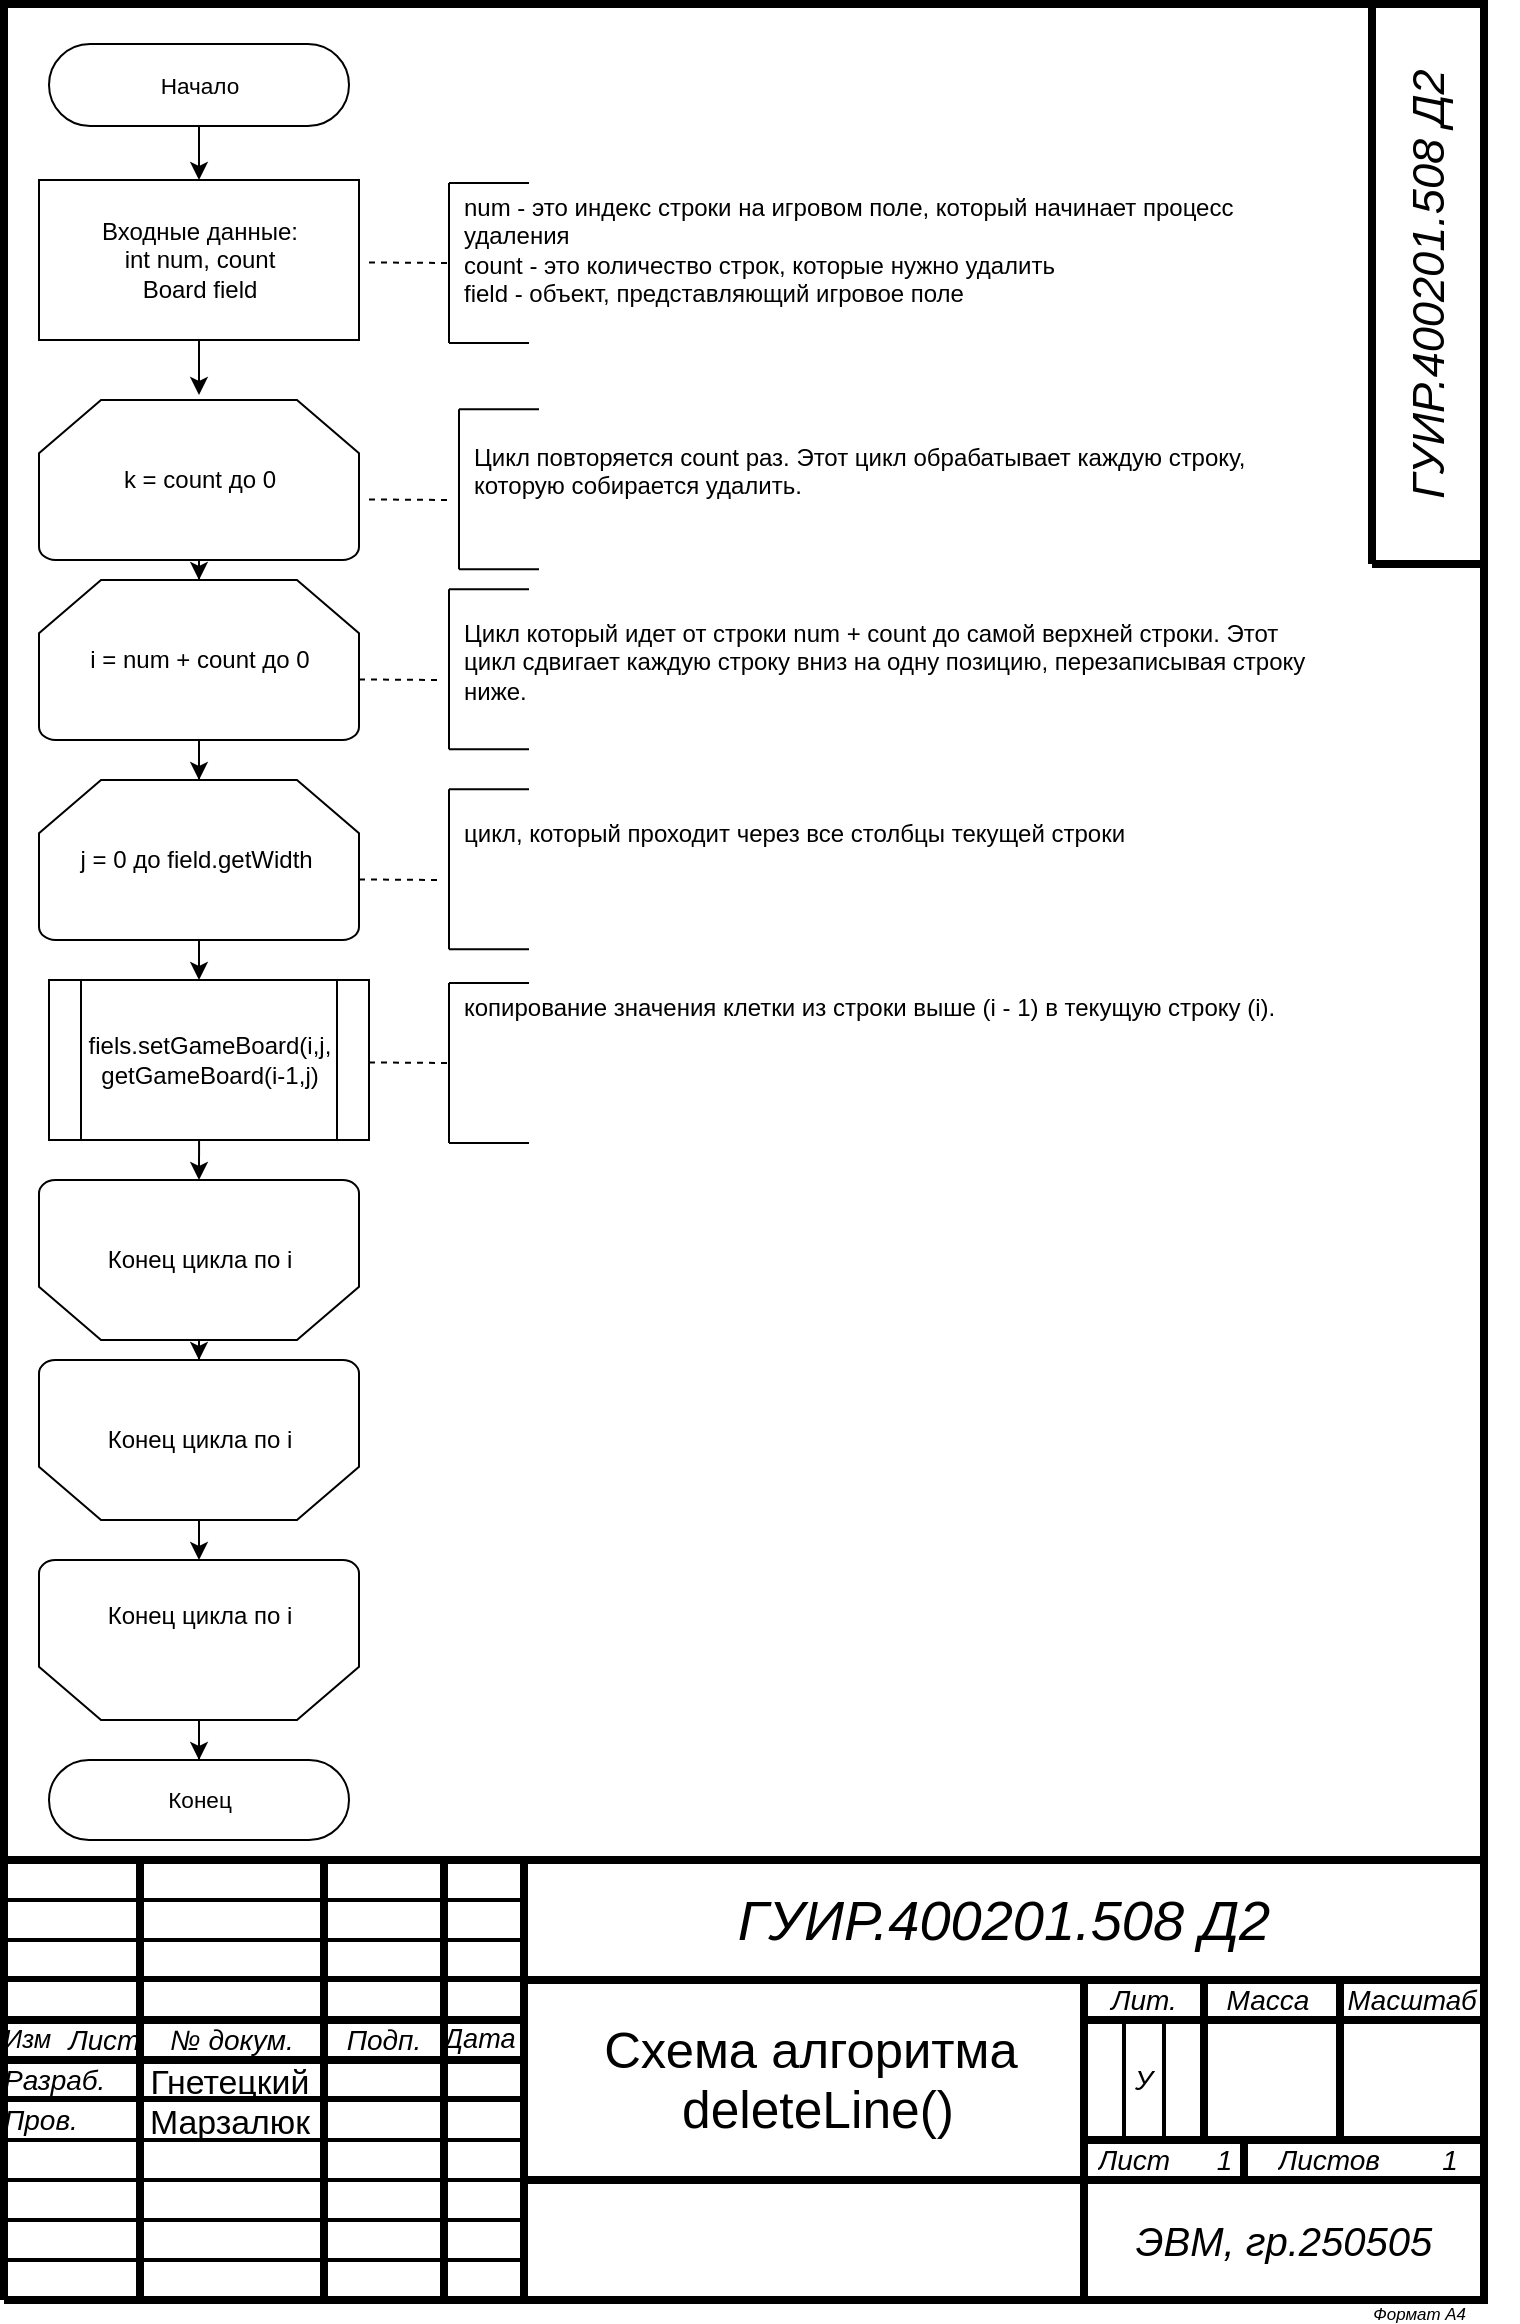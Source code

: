 <mxfile version="21.3.7" type="device">
  <diagram name="Страница-1" id="Page-1">
    <mxGraphModel dx="737" dy="674" grid="1" gridSize="10" guides="1" tooltips="1" connect="1" arrows="1" fold="1" page="1" pageScale="1" pageWidth="827" pageHeight="1169" math="0" shadow="0">
      <root>
        <mxCell id="0" />
        <mxCell id="1" parent="0" />
        <UserObject label="&lt;div style=&quot;font-size: 1px&quot;&gt;&lt;/div&gt;" tags="Блок-схема" id="2">
          <mxCell style="verticalAlign=middle;align=center;overflow=width;vsdxID=2;fillColor=none;gradientColor=none;shape=stencil(nZBLDoAgDERP0z3SIyjew0SURgSD+Lu9kMZoXLhwN9O+tukAlrNpJg1SzDH4QW/URgNYgZTkjA4UkwJUgGXng+6DX1zLfmoymdXo17xh5zmRJ6Q42BWCfc2oJfdAr+Yv+AP9Cb7OJ3H/2JG1HNGz/84klThPVCc=);strokeColor=#000000;strokeWidth=4;spacingTop=-1;spacingBottom=-1;spacingLeft=-1;spacingRight=-1;points=[[1,0.5,0],[0.5,0.5,0],[0.5,0,0]];labelBackgroundColor=none;rounded=0;html=1;whiteSpace=wrap;fontFamily=Helvetica;" parent="1" vertex="1">
            <mxGeometry x="63" y="10" width="740" height="1148" as="geometry" />
          </mxCell>
        </UserObject>
        <UserObject label="&lt;div style=&quot;font-size: 1px&quot;&gt;&lt;/div&gt;" tags="Блок-схема" id="3">
          <mxCell style="verticalAlign=middle;align=center;overflow=width;vsdxID=8;fillColor=none;gradientColor=none;shape=stencil(nZBLDoAgDERP0z3SIyjew0SURgSD+Lu9kMZoXLhwN9O+tukAlrNpJg1SzDH4QW/URgNYgZTkjA4UkwJUgGXng+6DX1zLfmoymdXo17xh5zmRJ6Q42BWCfc2oJfdAr+Yv+AP9Cb7OJ3H/2JG1HNGz/84klThPVCc=);strokeColor=#000000;strokeWidth=4;spacingTop=-1;spacingBottom=-1;spacingLeft=-1;spacingRight=-1;points=[[1,0.5,0],[0.5,0.5,0],[0.5,0,0]];labelBackgroundColor=none;rounded=0;html=1;whiteSpace=wrap;fontFamily=Helvetica;" parent="1" vertex="1">
            <mxGeometry x="63" y="938" width="740" height="220" as="geometry" />
          </mxCell>
        </UserObject>
        <UserObject label="&lt;div style=&quot;font-size: 1px&quot;&gt;&lt;/div&gt;" tags="Блок-схема" id="4">
          <mxCell style="verticalAlign=middle;align=center;overflow=width;vsdxID=10;fillColor=none;gradientColor=none;shape=stencil(nZBLDoAgDERP0z3SIyjew0SURgSD+Lu9kMZoXLhwN9O+tukAlrNpJg1SzDH4QW/URgNYgZTkjA4UkwJUgGXng+6DX1zLfmoymdXo17xh5zmRJ6Q42BWCfc2oJfdAr+Yv+AP9Cb7OJ3H/2JG1HNGz/84klThPVCc=);strokeColor=#000000;strokeWidth=4;spacingTop=-1;spacingBottom=-1;spacingLeft=-1;spacingRight=-1;points=[[1,0.5,0],[0.5,0.5,0],[0.5,0,0]];labelBackgroundColor=none;rounded=0;html=1;whiteSpace=wrap;fontFamily=Helvetica;" parent="1" vertex="1">
            <mxGeometry x="63" y="938" width="68" height="220" as="geometry" />
          </mxCell>
        </UserObject>
        <UserObject label="&lt;div style=&quot;font-size: 1px&quot;&gt;&lt;/div&gt;" tags="Блок-схема" id="5">
          <mxCell style="verticalAlign=middle;align=center;overflow=width;vsdxID=14;fillColor=none;gradientColor=none;shape=stencil(nZBLDoAgDERP0z3SIyjew0SURgSD+Lu9kMZoXLhwN9O+tukAlrNpJg1SzDH4QW/URgNYgZTkjA4UkwJUgGXng+6DX1zLfmoymdXo17xh5zmRJ6Q42BWCfc2oJfdAr+Yv+AP9Cb7OJ3H/2JG1HNGz/84klThPVCc=);strokeColor=#000000;strokeWidth=4;spacingTop=-1;spacingBottom=-1;spacingLeft=-1;spacingRight=-1;points=[[1,0.5,0],[0.5,0.5,0],[0.5,0,0]];labelBackgroundColor=none;rounded=0;html=1;whiteSpace=wrap;fontFamily=Helvetica;" parent="1" vertex="1">
            <mxGeometry x="131" y="938" width="92" height="220" as="geometry" />
          </mxCell>
        </UserObject>
        <UserObject label="&lt;div style=&quot;font-size: 1px&quot;&gt;&lt;/div&gt;" tags="Блок-схема" id="6">
          <mxCell style="verticalAlign=middle;align=center;overflow=width;vsdxID=15;fillColor=none;gradientColor=none;shape=stencil(nZBLDoAgDERP0z3SIyjew0SURgSD+Lu9kMZoXLhwN9O+tukAlrNpJg1SzDH4QW/URgNYgZTkjA4UkwJUgGXng+6DX1zLfmoymdXo17xh5zmRJ6Q42BWCfc2oJfdAr+Yv+AP9Cb7OJ3H/2JG1HNGz/84klThPVCc=);strokeColor=#000000;strokeWidth=4;spacingTop=-1;spacingBottom=-1;spacingLeft=-1;spacingRight=-1;points=[[1,0.5,0],[0.5,0.5,0],[0.5,0,0]];labelBackgroundColor=none;rounded=0;html=1;whiteSpace=wrap;fontFamily=Helvetica;" parent="1" vertex="1">
            <mxGeometry x="223" y="938" width="60" height="220" as="geometry" />
          </mxCell>
        </UserObject>
        <UserObject label="&lt;div style=&quot;font-size: 1px&quot;&gt;&lt;/div&gt;" tags="Блок-схема" id="7">
          <mxCell style="verticalAlign=middle;align=center;overflow=width;vsdxID=16;fillColor=none;gradientColor=none;shape=stencil(nZBLDoAgDERP0z3SIyjew0SURgSD+Lu9kMZoXLhwN9O+tukAlrNpJg1SzDH4QW/URgNYgZTkjA4UkwJUgGXng+6DX1zLfmoymdXo17xh5zmRJ6Q42BWCfc2oJfdAr+Yv+AP9Cb7OJ3H/2JG1HNGz/84klThPVCc=);strokeColor=#000000;strokeWidth=4;spacingTop=-1;spacingBottom=-1;spacingLeft=-1;spacingRight=-1;points=[[1,0.5,0],[0.5,0.5,0],[0.5,0,0]];labelBackgroundColor=none;rounded=0;html=1;whiteSpace=wrap;fontFamily=Helvetica;" parent="1" vertex="1">
            <mxGeometry x="283" y="938" width="40" height="220" as="geometry" />
          </mxCell>
        </UserObject>
        <UserObject label="&lt;div style=&quot;font-size: 1px&quot;&gt;&lt;/div&gt;" tags="Блок-схема" id="8">
          <mxCell style="verticalAlign=middle;align=center;overflow=width;vsdxID=19;fillColor=none;gradientColor=none;shape=stencil(nZBLDoAgDERP0z3SIyjew0SURgSD+Lu9kMZoXLhwN9O+tukAlrNpJg1SzDH4QW/URgNYgZTkjA4UkwJUgGXng+6DX1zLfmoymdXo17xh5zmRJ6Q42BWCfc2oJfdAr+Yv+AP9Cb7OJ3H/2JG1HNGz/84klThPVCc=);strokeColor=#000000;strokeWidth=4;spacingTop=-1;spacingBottom=-1;spacingLeft=-1;spacingRight=-1;points=[[1,0.5,0],[0.5,0.5,0],[0.5,0,0]];labelBackgroundColor=none;rounded=0;html=1;whiteSpace=wrap;fontFamily=Helvetica;" parent="1" vertex="1">
            <mxGeometry x="323" y="938" width="480" height="60" as="geometry" />
          </mxCell>
        </UserObject>
        <UserObject label="&lt;div style=&quot;font-size: 1px&quot;&gt;&lt;/div&gt;" tags="Блок-схема" id="9">
          <mxCell style="verticalAlign=middle;align=center;overflow=width;vsdxID=20;fillColor=none;gradientColor=none;shape=stencil(nZBLDoAgDERP0z3SIyjew0SURgSD+Lu9kMZoXLhwN9O+tukAlrNpJg1SzDH4QW/URgNYgZTkjA4UkwJUgGXng+6DX1zLfmoymdXo17xh5zmRJ6Q42BWCfc2oJfdAr+Yv+AP9Cb7OJ3H/2JG1HNGz/84klThPVCc=);strokeColor=#000000;strokeWidth=4;spacingTop=-1;spacingBottom=-1;spacingLeft=-1;spacingRight=-1;points=[[1,0.5,0],[0.5,0.5,0],[0.5,0,0]];labelBackgroundColor=none;rounded=0;html=1;whiteSpace=wrap;fontFamily=Helvetica;" parent="1" vertex="1">
            <mxGeometry x="323" y="998" width="280" height="100" as="geometry" />
          </mxCell>
        </UserObject>
        <UserObject label="&lt;div style=&quot;font-size: 1px&quot;&gt;&lt;/div&gt;" tags="Блок-схема" id="10">
          <mxCell style="verticalAlign=middle;align=center;overflow=width;vsdxID=21;fillColor=none;gradientColor=none;shape=stencil(nZBLDoAgDERP0z3SIyjew0SURgSD+Lu9kMZoXLhwN9O+tukAlrNpJg1SzDH4QW/URgNYgZTkjA4UkwJUgGXng+6DX1zLfmoymdXo17xh5zmRJ6Q42BWCfc2oJfdAr+Yv+AP9Cb7OJ3H/2JG1HNGz/84klThPVCc=);strokeColor=#000000;strokeWidth=4;spacingTop=-1;spacingBottom=-1;spacingLeft=-1;spacingRight=-1;points=[[1,0.5,0],[0.5,0.5,0],[0.5,0,0]];labelBackgroundColor=none;rounded=0;html=1;whiteSpace=wrap;fontFamily=Helvetica;" parent="1" vertex="1">
            <mxGeometry x="323" y="1098" width="280" height="60" as="geometry" />
          </mxCell>
        </UserObject>
        <UserObject label="&lt;div style=&quot;font-size: 1px&quot;&gt;&lt;/div&gt;" tags="Блок-схема" id="11">
          <mxCell style="verticalAlign=middle;align=center;overflow=width;vsdxID=22;fillColor=none;gradientColor=none;shape=stencil(nZBLDoAgDERP0z3SIyjew0SURgSD+Lu9kMZoXLhwN9O+tukAlrNpJg1SzDH4QW/URgNYgZTkjA4UkwJUgGXng+6DX1zLfmoymdXo17xh5zmRJ6Q42BWCfc2oJfdAr+Yv+AP9Cb7OJ3H/2JG1HNGz/84klThPVCc=);strokeColor=#000000;strokeWidth=4;spacingTop=-1;spacingBottom=-1;spacingLeft=-1;spacingRight=-1;points=[[1,0.5,0],[0.5,0.5,0],[0.5,0,0]];labelBackgroundColor=none;rounded=0;html=1;whiteSpace=wrap;fontFamily=Helvetica;" parent="1" vertex="1">
            <mxGeometry x="603" y="998" width="200" height="100" as="geometry" />
          </mxCell>
        </UserObject>
        <UserObject label="&lt;div style=&quot;font-size: 1px&quot;&gt;&lt;/div&gt;" tags="Блок-схема" id="12">
          <mxCell style="verticalAlign=middle;align=center;overflow=width;vsdxID=23;fillColor=none;gradientColor=none;shape=stencil(nZBLDoAgDERP0z3SIyjew0SURgSD+Lu9kMZoXLhwN9O+tukAlrNpJg1SzDH4QW/URgNYgZTkjA4UkwJUgGXng+6DX1zLfmoymdXo17xh5zmRJ6Q42BWCfc2oJfdAr+Yv+AP9Cb7OJ3H/2JG1HNGz/84klThPVCc=);strokeColor=#000000;strokeWidth=4;spacingTop=-1;spacingBottom=-1;spacingLeft=-1;spacingRight=-1;points=[[0,0.5,0],[1,0.5,0],[0.5,1,0],[0.5,0,0]];labelBackgroundColor=none;rounded=0;html=1;whiteSpace=wrap;fontFamily=Helvetica;" parent="1" vertex="1">
            <mxGeometry x="603" y="998" width="60" height="80" as="geometry" />
          </mxCell>
        </UserObject>
        <UserObject label="&lt;div style=&quot;font-size: 1px&quot;&gt;&lt;/div&gt;" tags="Блок-схема" id="13">
          <mxCell style="verticalAlign=middle;align=center;overflow=width;vsdxID=25;fillColor=none;gradientColor=none;shape=stencil(nZBLDoAgDERP0z3SIyjew0SURgSD+Lu9kMZoXLhwN9O+tukAlrNpJg1SzDH4QW/URgNYgZTkjA4UkwJUgGXng+6DX1zLfmoymdXo17xh5zmRJ6Q42BWCfc2oJfdAr+Yv+AP9Cb7OJ3H/2JG1HNGz/84klThPVCc=);strokeColor=#000000;strokeWidth=4;spacingTop=-1;spacingBottom=-1;spacingLeft=-1;spacingRight=-1;points=[[0,0.5,0],[1,0.5,0],[0.5,1,0],[0.5,0,0]];labelBackgroundColor=none;rounded=0;html=1;whiteSpace=wrap;fontFamily=Helvetica;" parent="1" vertex="1">
            <mxGeometry x="663" y="998" width="68" height="80" as="geometry" />
          </mxCell>
        </UserObject>
        <UserObject label="&lt;div style=&quot;font-size: 1px&quot;&gt;&lt;font style=&quot;font-size: 11.29px; color: rgb(0, 0, 0); direction: ltr; letter-spacing: 0px; line-height: 120%; opacity: 1;&quot;&gt;&lt;br&gt;&lt;/font&gt;&lt;/div&gt;" tags="Блок-схема" id="14">
          <mxCell style="verticalAlign=middle;align=center;overflow=width;vsdxID=26;fillColor=none;gradientColor=none;shape=stencil(nZBLDoAgDERP0z3SIyjew0SURgSD+Lu9kMZoXLhwN9O+tukAlrNpJg1SzDH4QW/URgNYgZTkjA4UkwJUgGXng+6DX1zLfmoymdXo17xh5zmRJ6Q42BWCfc2oJfdAr+Yv+AP9Cb7OJ3H/2JG1HNGz/84klThPVCc=);strokeColor=#000000;strokeWidth=4;spacingTop=-1;spacingBottom=-1;spacingLeft=-1;spacingRight=-1;points=[[1,0.5,0],[0.5,0.5,0],[0.5,0,0]];labelBackgroundColor=none;rounded=0;html=1;whiteSpace=wrap;fontFamily=Helvetica;" parent="1" vertex="1">
            <mxGeometry x="683" y="1078" width="120" height="20" as="geometry" />
          </mxCell>
        </UserObject>
        <UserObject label="" tags="Фон" id="15">
          <mxCell style="vsdxID=34;rotation=270;fillColor=none;gradientColor=none;shape=stencil(nZBLDoAgDERP0z3SIyjew0SURgSD+Lu9kMZoXLhwN9O+tukAlrNpJg1SzDH4QW/URgNYgZTkjA4UkwJUgGXng+6DX1zLfmoymdXo17xh5zmRJ6Q42BWCfc2oJfdAr+Yv+AP9Cb7OJ3H/2JG1HNGz/84klThPVCc=);strokeColor=none;points=[];labelBackgroundColor=none;rounded=0;html=1;whiteSpace=wrap;fontFamily=Helvetica;" parent="1" vertex="1">
            <mxGeometry x="40" y="985" width="100" height="4" as="geometry" />
          </mxCell>
        </UserObject>
        <UserObject label="&lt;div style=&quot;font-size: 1px&quot;&gt;&lt;/div&gt;" tags="Блок-схема" id="16">
          <mxCell style="verticalAlign=middle;align=center;overflow=width;vsdxID=42;fillColor=none;gradientColor=none;shape=stencil(nZBLDoAgDERP0z3SIyjew0SURgSD+Lu9kMZoXLhwN9O+tukAlrNpJg1SzDH4QW/URgNYgZTkjA4UkwJUgGXng+6DX1zLfmoymdXo17xh5zmRJ6Q42BWCfc2oJfdAr+Yv+AP9Cb7OJ3H/2JG1HNGz/84klThPVCc=);strokeColor=#000000;strokeWidth=2;spacingTop=-1;spacingBottom=-1;spacingLeft=-1;spacingRight=-1;points=[[1,0.5,0],[0.5,0.5,0],[0.5,0,0]];labelBackgroundColor=none;rounded=0;html=1;whiteSpace=wrap;fontFamily=Helvetica;" parent="1" vertex="1">
            <mxGeometry x="63" y="997" width="260" height="20" as="geometry" />
          </mxCell>
        </UserObject>
        <UserObject label="&lt;div style=&quot;font-size: 1px&quot;&gt;&lt;/div&gt;" tags="Блок-схема" id="17">
          <mxCell style="verticalAlign=middle;align=center;overflow=width;vsdxID=44;fillColor=none;gradientColor=none;shape=stencil(nZBLDoAgDERP0z3SIyjew0SURgSD+Lu9kMZoXLhwN9O+tukAlrNpJg1SzDH4QW/URgNYgZTkjA4UkwJUgGXng+6DX1zLfmoymdXo17xh5zmRJ6Q42BWCfc2oJfdAr+Yv+AP9Cb7OJ3H/2JG1HNGz/84klThPVCc=);strokeColor=#000000;strokeWidth=2;spacingTop=-1;spacingBottom=-1;spacingLeft=-1;spacingRight=-1;points=[[1,0.5,0],[0.5,0.5,0],[0.5,0,0]];labelBackgroundColor=none;rounded=0;html=1;whiteSpace=wrap;fontFamily=Helvetica;" parent="1" vertex="1">
            <mxGeometry x="63" y="978" width="260" height="20" as="geometry" />
          </mxCell>
        </UserObject>
        <UserObject label="&lt;div style=&quot;font-size: 1px&quot;&gt;&lt;/div&gt;" tags="Блок-схема" id="18">
          <mxCell style="verticalAlign=middle;align=center;overflow=width;vsdxID=45;fillColor=none;gradientColor=none;shape=stencil(nZBLDoAgDERP0z3SIyjew0SURgSD+Lu9kMZoXLhwN9O+tukAlrNpJg1SzDH4QW/URgNYgZTkjA4UkwJUgGXng+6DX1zLfmoymdXo17xh5zmRJ6Q42BWCfc2oJfdAr+Yv+AP9Cb7OJ3H/2JG1HNGz/84klThPVCc=);strokeColor=#000000;strokeWidth=2;spacingTop=-1;spacingBottom=-1;spacingLeft=-1;spacingRight=-1;points=[[1,0.5,0],[0.5,0.5,0],[0.5,0,0]];labelBackgroundColor=none;rounded=0;html=1;whiteSpace=wrap;fontFamily=Helvetica;" parent="1" vertex="1">
            <mxGeometry x="63" y="958" width="260" height="20" as="geometry" />
          </mxCell>
        </UserObject>
        <UserObject label="&lt;div style=&quot;font-size: 1px&quot;&gt;&lt;/div&gt;" tags="Блок-схема" id="19">
          <mxCell style="verticalAlign=middle;align=center;overflow=width;vsdxID=46;fillColor=none;gradientColor=none;shape=stencil(nZBLDoAgDERP0z3SIyjew0SURgSD+Lu9kMZoXLhwN9O+tukAlrNpJg1SzDH4QW/URgNYgZTkjA4UkwJUgGXng+6DX1zLfmoymdXo17xh5zmRJ6Q42BWCfc2oJfdAr+Yv+AP9Cb7OJ3H/2JG1HNGz/84klThPVCc=);strokeColor=#000000;strokeWidth=2;spacingTop=-1;spacingBottom=-1;spacingLeft=-1;spacingRight=-1;points=[[1,0.5,0],[0.5,0.5,0],[0.5,0,0]];labelBackgroundColor=none;rounded=0;html=1;whiteSpace=wrap;fontFamily=Helvetica;" parent="1" vertex="1">
            <mxGeometry x="63" y="1037" width="260" height="20" as="geometry" />
          </mxCell>
        </UserObject>
        <UserObject label="&lt;div style=&quot;font-size: 1px&quot;&gt;&lt;/div&gt;" tags="Блок-схема" id="20">
          <mxCell style="verticalAlign=middle;align=center;overflow=width;vsdxID=47;fillColor=none;gradientColor=none;shape=stencil(nZBLDoAgDERP0z3SIyjew0SURgSD+Lu9kMZoXLhwN9O+tukAlrNpJg1SzDH4QW/URgNYgZTkjA4UkwJUgGXng+6DX1zLfmoymdXo17xh5zmRJ6Q42BWCfc2oJfdAr+Yv+AP9Cb7OJ3H/2JG1HNGz/84klThPVCc=);strokeColor=#000000;strokeWidth=2;spacingTop=-1;spacingBottom=-1;spacingLeft=-1;spacingRight=-1;points=[[1,0.5,0],[0.5,0.5,0],[0.5,0,0]];labelBackgroundColor=none;rounded=0;html=1;whiteSpace=wrap;fontFamily=Helvetica;" parent="1" vertex="1">
            <mxGeometry x="63" y="1058" width="260" height="20" as="geometry" />
          </mxCell>
        </UserObject>
        <UserObject label="&lt;div style=&quot;font-size: 1px&quot;&gt;&lt;/div&gt;" tags="Блок-схема" id="21">
          <mxCell style="verticalAlign=middle;align=center;overflow=width;vsdxID=48;fillColor=none;gradientColor=none;shape=stencil(nZBLDoAgDERP0z3SIyjew0SURgSD+Lu9kMZoXLhwN9O+tukAlrNpJg1SzDH4QW/URgNYgZTkjA4UkwJUgGXng+6DX1zLfmoymdXo17xh5zmRJ6Q42BWCfc2oJfdAr+Yv+AP9Cb7OJ3H/2JG1HNGz/84klThPVCc=);strokeColor=#000000;strokeWidth=2;spacingTop=-1;spacingBottom=-1;spacingLeft=-1;spacingRight=-1;points=[[1,0.5,0],[0.5,0.5,0],[0.5,0,0]];labelBackgroundColor=none;rounded=0;html=1;whiteSpace=wrap;fontFamily=Helvetica;" parent="1" vertex="1">
            <mxGeometry x="63" y="1078" width="260" height="20" as="geometry" />
          </mxCell>
        </UserObject>
        <UserObject label="&lt;div style=&quot;font-size: 1px&quot;&gt;&lt;/div&gt;" tags="Блок-схема" id="22">
          <mxCell style="verticalAlign=middle;align=center;overflow=width;vsdxID=49;fillColor=none;gradientColor=none;shape=stencil(nZBLDoAgDERP0z3SIyjew0SURgSD+Lu9kMZoXLhwN9O+tukAlrNpJg1SzDH4QW/URgNYgZTkjA4UkwJUgGXng+6DX1zLfmoymdXo17xh5zmRJ6Q42BWCfc2oJfdAr+Yv+AP9Cb7OJ3H/2JG1HNGz/84klThPVCc=);strokeColor=#000000;strokeWidth=2;spacingTop=-1;spacingBottom=-1;spacingLeft=-1;spacingRight=-1;points=[[1,0.5,0],[0.5,0.5,0],[0.5,0,0]];labelBackgroundColor=none;rounded=0;html=1;whiteSpace=wrap;fontFamily=Helvetica;" parent="1" vertex="1">
            <mxGeometry x="63" y="1098" width="260" height="20" as="geometry" />
          </mxCell>
        </UserObject>
        <UserObject label="&lt;div style=&quot;font-size: 1px&quot;&gt;&lt;/div&gt;" tags="Блок-схема" id="23">
          <mxCell style="verticalAlign=middle;align=center;overflow=width;vsdxID=50;fillColor=none;gradientColor=none;shape=stencil(nZBLDoAgDERP0z3SIyjew0SURgSD+Lu9kMZoXLhwN9O+tukAlrNpJg1SzDH4QW/URgNYgZTkjA4UkwJUgGXng+6DX1zLfmoymdXo17xh5zmRJ6Q42BWCfc2oJfdAr+Yv+AP9Cb7OJ3H/2JG1HNGz/84klThPVCc=);strokeColor=#000000;strokeWidth=2;spacingTop=-1;spacingBottom=-1;spacingLeft=-1;spacingRight=-1;points=[[1,0.5,0],[0.5,0.5,0],[0.5,0,0]];labelBackgroundColor=none;rounded=0;html=1;whiteSpace=wrap;fontFamily=Helvetica;" parent="1" vertex="1">
            <mxGeometry x="63" y="1118" width="260" height="20" as="geometry" />
          </mxCell>
        </UserObject>
        <UserObject label="&lt;div style=&quot;font-size: 1px&quot;&gt;&lt;/div&gt;" tags="Блок-схема" id="24">
          <mxCell style="verticalAlign=middle;align=center;overflow=width;vsdxID=51;fillColor=none;gradientColor=none;shape=stencil(nZBLDoAgDERP0z3SIyjew0SURgSD+Lu9kMZoXLhwN9O+tukAlrNpJg1SzDH4QW/URgNYgZTkjA4UkwJUgGXng+6DX1zLfmoymdXo17xh5zmRJ6Q42BWCfc2oJfdAr+Yv+AP9Cb7OJ3H/2JG1HNGz/84klThPVCc=);strokeColor=#000000;strokeWidth=4;spacingTop=-1;spacingBottom=-1;spacingLeft=-1;spacingRight=-1;points=[[1,0.5,0],[0.5,0.5,0],[0.5,0,0]];labelBackgroundColor=none;rounded=0;html=1;whiteSpace=wrap;fontFamily=Helvetica;" parent="1" vertex="1">
            <mxGeometry x="63" y="1018" width="260" height="20" as="geometry" />
          </mxCell>
        </UserObject>
        <UserObject label="" tags="Фон" id="73">
          <mxCell style="vsdxID=52;edgeStyle=none;startArrow=none;endArrow=none;startSize=5;endSize=5;strokeWidth=4;strokeColor=#000000;spacingTop=-1;spacingBottom=-1;spacingLeft=-1;spacingRight=-1;verticalAlign=middle;html=1;labelBackgroundColor=#ffffff;rounded=0;fontFamily=Helvetica;" parent="1" edge="1">
            <mxGeometry relative="1" as="geometry">
              <Array as="points" />
              <mxPoint x="747" y="10" as="sourcePoint" />
              <mxPoint x="747" y="290" as="targetPoint" />
            </mxGeometry>
          </mxCell>
        </UserObject>
        <UserObject label="" tags="Фон" id="74">
          <mxCell style="vsdxID=53;edgeStyle=none;startArrow=none;endArrow=none;startSize=5;endSize=5;strokeWidth=4;strokeColor=#000000;spacingTop=-1;spacingBottom=-1;spacingLeft=-1;spacingRight=-1;verticalAlign=middle;html=1;labelBackgroundColor=#ffffff;rounded=0;fontFamily=Helvetica;" parent="1" edge="1">
            <mxGeometry relative="1" as="geometry">
              <Array as="points" />
              <mxPoint x="803" y="290" as="sourcePoint" />
              <mxPoint x="747" y="290" as="targetPoint" />
            </mxGeometry>
          </mxCell>
        </UserObject>
        <UserObject label="&lt;div style=&quot;font-size: 1px&quot;&gt;&lt;font style=&quot;font-size: 22.58px; color: rgb(0, 0, 0); direction: ltr; letter-spacing: 0px; line-height: 120%; opacity: 1;&quot;&gt;&lt;i&gt;ГУИР.400201.508&amp;nbsp;&lt;/i&gt;&lt;/font&gt;&lt;i style=&quot;font-size: 22.58px; letter-spacing: 0px; background-color: initial;&quot;&gt;Д2&lt;/i&gt;&lt;/div&gt;" tags="Фон" id="25">
          <mxCell style="verticalAlign=middle;align=center;overflow=width;vsdxID=54;rotation=270;fillColor=none;gradientColor=none;shape=stencil(nZBLDoAgDERP0z3SIyjew0SURgSD+Lu9kMZoXLhwN9O+tukAlrNpJg1SzDH4QW/URgNYgZTkjA4UkwJUgGXng+6DX1zLfmoymdXo17xh5zmRJ6Q42BWCfc2oJfdAr+Yv+AP9Cb7OJ3H/2JG1HNGz/84klThPVCc=);strokeColor=none;spacingTop=-1;spacingBottom=-1;spacingLeft=-1;spacingRight=-1;points=[];labelBackgroundColor=none;rounded=0;html=1;whiteSpace=wrap;fontFamily=Helvetica;" parent="1" vertex="1">
            <mxGeometry x="635" y="122" width="280" height="56" as="geometry" />
          </mxCell>
        </UserObject>
        <UserObject label="&lt;div style=&quot;font-size: 1px&quot;&gt;&lt;font style=&quot;font-size: 28px; color: rgb(0, 0, 0); direction: ltr; letter-spacing: 0px; line-height: 120%; opacity: 1;&quot;&gt;&lt;i&gt;ГУИР.400201.508 Д2&lt;br&gt;&lt;/i&gt;&lt;/font&gt;&lt;/div&gt;" tags="Фон" id="26">
          <mxCell style="verticalAlign=middle;align=center;overflow=width;vsdxID=55;fillColor=none;gradientColor=none;shape=stencil(nZBLDoAgDERP0z3SIyjew0SURgSD+Lu9kMZoXLhwN9O+tukAlrNpJg1SzDH4QW/URgNYgZTkjA4UkwJUgGXng+6DX1zLfmoymdXo17xh5zmRJ6Q42BWCfc2oJfdAr+Yv+AP9Cb7OJ3H/2JG1HNGz/84klThPVCc=);strokeColor=none;spacingTop=-1;spacingBottom=-1;spacingLeft=-1;spacingRight=-1;points=[];labelBackgroundColor=none;rounded=0;html=1;whiteSpace=wrap;fontFamily=Helvetica;" parent="1" vertex="1">
            <mxGeometry x="323" y="938" width="480" height="60" as="geometry" />
          </mxCell>
        </UserObject>
        <UserObject label="&lt;div style=&quot;font-size: 1px&quot;&gt;&lt;p style=&quot;text-align:left;margin-left:0;margin-right:0;margin-top:0px;margin-bottom:0px;text-indent:0;vertical-align:middle;direction:ltr;&quot;&gt;&lt;font style=&quot;font-size: 12.7px; color: rgb(0, 0, 0); direction: ltr; letter-spacing: 0px; line-height: 120%; opacity: 1;&quot;&gt;&lt;i&gt;Изм&lt;br&gt;&lt;/i&gt;&lt;/font&gt;&lt;/p&gt;&lt;/div&gt;" tags="Фон" id="27">
          <mxCell style="verticalAlign=middle;align=left;overflow=width;vsdxID=56;fillColor=none;gradientColor=none;shape=stencil(nZBLDoAgDERP0z3SIyjew0SURgSD+Lu9kMZoXLhwN9O+tukAlrNpJg1SzDH4QW/URgNYgZTkjA4UkwJUgGXng+6DX1zLfmoymdXo17xh5zmRJ6Q42BWCfc2oJfdAr+Yv+AP9Cb7OJ3H/2JG1HNGz/84klThPVCc=);strokeColor=none;spacingTop=-1;spacingBottom=-1;spacingLeft=-1;spacingRight=-1;points=[];labelBackgroundColor=none;rounded=0;html=1;whiteSpace=wrap;fontFamily=Helvetica;" parent="1" vertex="1">
            <mxGeometry x="63" y="1018" width="31" height="20" as="geometry" />
          </mxCell>
        </UserObject>
        <UserObject label="&lt;div style=&quot;font-size: 1px&quot;&gt;&lt;p style=&quot;text-align:right;margin-left:0;margin-right:0;margin-top:0px;margin-bottom:0px;text-indent:0;vertical-align:middle;direction:ltr;&quot;&gt;&lt;font style=&quot;font-size: 13.83px; color: rgb(0, 0, 0); direction: ltr; letter-spacing: 0px; line-height: 120%; opacity: 1;&quot;&gt;&lt;i&gt;Лист&lt;br&gt;&lt;/i&gt;&lt;/font&gt;&lt;/p&gt;&lt;/div&gt;" tags="Фон" id="28">
          <mxCell style="verticalAlign=middle;align=right;overflow=width;vsdxID=57;fillColor=none;gradientColor=none;shape=stencil(nZBLDoAgDERP0z3SIyjew0SURgSD+Lu9kMZoXLhwN9O+tukAlrNpJg1SzDH4QW/URgNYgZTkjA4UkwJUgGXng+6DX1zLfmoymdXo17xh5zmRJ6Q42BWCfc2oJfdAr+Yv+AP9Cb7OJ3H/2JG1HNGz/84klThPVCc=);strokeColor=none;spacingTop=-1;spacingBottom=-1;spacingLeft=-1;spacingRight=-1;points=[];labelBackgroundColor=none;rounded=0;html=1;whiteSpace=wrap;fontFamily=Helvetica;" parent="1" vertex="1">
            <mxGeometry x="89" y="1018" width="42" height="20" as="geometry" />
          </mxCell>
        </UserObject>
        <UserObject label="&lt;div style=&quot;font-size: 1px&quot;&gt;&lt;font style=&quot;font-size: 14px; color: rgb(0, 0, 0); direction: ltr; letter-spacing: 0px; line-height: 120%; opacity: 1;&quot;&gt;&lt;i&gt;№ докум.&lt;br&gt;&lt;/i&gt;&lt;/font&gt;&lt;/div&gt;" tags="Фон" id="29">
          <mxCell style="verticalAlign=middle;align=center;overflow=width;vsdxID=58;fillColor=none;gradientColor=none;shape=stencil(nZBLDoAgDERP0z3SIyjew0SURgSD+Lu9kMZoXLhwN9O+tukAlrNpJg1SzDH4QW/URgNYgZTkjA4UkwJUgGXng+6DX1zLfmoymdXo17xh5zmRJ6Q42BWCfc2oJfdAr+Yv+AP9Cb7OJ3H/2JG1HNGz/84klThPVCc=);strokeColor=none;spacingTop=-1;spacingBottom=-1;spacingLeft=-1;spacingRight=-1;points=[];labelBackgroundColor=none;rounded=0;html=1;whiteSpace=wrap;fontFamily=Helvetica;" parent="1" vertex="1">
            <mxGeometry x="131" y="1018" width="92" height="20" as="geometry" />
          </mxCell>
        </UserObject>
        <UserObject label="&lt;div style=&quot;font-size: 1px&quot;&gt;&lt;font style=&quot;font-size: 14px; color: rgb(0, 0, 0); direction: ltr; letter-spacing: 0px; line-height: 120%; opacity: 1;&quot;&gt;&lt;i&gt;Подп.&lt;br&gt;&lt;/i&gt;&lt;/font&gt;&lt;/div&gt;" tags="Фон" id="30">
          <mxCell style="verticalAlign=middle;align=center;overflow=width;vsdxID=59;fillColor=none;gradientColor=none;shape=stencil(nZBLDoAgDERP0z3SIyjew0SURgSD+Lu9kMZoXLhwN9O+tukAlrNpJg1SzDH4QW/URgNYgZTkjA4UkwJUgGXng+6DX1zLfmoymdXo17xh5zmRJ6Q42BWCfc2oJfdAr+Yv+AP9Cb7OJ3H/2JG1HNGz/84klThPVCc=);strokeColor=none;spacingTop=-1;spacingBottom=-1;spacingLeft=-1;spacingRight=-1;points=[];labelBackgroundColor=none;rounded=0;html=1;whiteSpace=wrap;fontFamily=Helvetica;" parent="1" vertex="1">
            <mxGeometry x="223" y="1018" width="60" height="20" as="geometry" />
          </mxCell>
        </UserObject>
        <UserObject label="&lt;div style=&quot;font-size: 1px&quot;&gt;&lt;p style=&quot;text-align:left;margin-left:0;margin-right:0;margin-top:0px;margin-bottom:0px;text-indent:0;vertical-align:middle;direction:ltr;&quot;&gt;&lt;font style=&quot;font-size: 13.55px; color: rgb(0, 0, 0); direction: ltr; letter-spacing: 0px; line-height: 120%; opacity: 1;&quot;&gt;&lt;i&gt;Дата&lt;br&gt;&lt;/i&gt;&lt;/font&gt;&lt;/p&gt;&lt;/div&gt;" tags="Фон" id="31">
          <mxCell style="verticalAlign=middle;align=left;overflow=width;vsdxID=60;fillColor=none;gradientColor=none;shape=stencil(nZBLDoAgDERP0z3SIyjew0SURgSD+Lu9kMZoXLhwN9O+tukAlrNpJg1SzDH4QW/URgNYgZTkjA4UkwJUgGXng+6DX1zLfmoymdXo17xh5zmRJ6Q42BWCfc2oJfdAr+Yv+AP9Cb7OJ3H/2JG1HNGz/84klThPVCc=);strokeColor=none;spacingTop=-1;spacingBottom=-1;spacingLeft=-1;spacingRight=-1;points=[];labelBackgroundColor=none;rounded=0;html=1;whiteSpace=wrap;fontFamily=Helvetica;" parent="1" vertex="1">
            <mxGeometry x="283" y="1018" width="44" height="20" as="geometry" />
          </mxCell>
        </UserObject>
        <UserObject label="&lt;div style=&quot;font-size: 1px&quot;&gt;&lt;p style=&quot;text-align:left;margin-left:0;margin-right:0;margin-top:0px;margin-bottom:0px;text-indent:0;vertical-align:middle;direction:ltr;&quot;&gt;&lt;font style=&quot;font-size: 14px; color: rgb(0, 0, 0); direction: ltr; letter-spacing: 0px; line-height: 120%; opacity: 1;&quot;&gt;&lt;i&gt;Разраб.&lt;br&gt;&lt;/i&gt;&lt;/font&gt;&lt;/p&gt;&lt;/div&gt;" tags="Фон" id="32">
          <mxCell style="verticalAlign=middle;align=left;overflow=width;vsdxID=61;fillColor=none;gradientColor=none;shape=stencil(nZBLDoAgDERP0z3SIyjew0SURgSD+Lu9kMZoXLhwN9O+tukAlrNpJg1SzDH4QW/URgNYgZTkjA4UkwJUgGXng+6DX1zLfmoymdXo17xh5zmRJ6Q42BWCfc2oJfdAr+Yv+AP9Cb7OJ3H/2JG1HNGz/84klThPVCc=);strokeColor=none;spacingTop=-1;spacingBottom=-1;spacingLeft=-1;spacingRight=-1;points=[];labelBackgroundColor=none;rounded=0;html=1;whiteSpace=wrap;fontFamily=Helvetica;" parent="1" vertex="1">
            <mxGeometry x="63" y="1038" width="68" height="20" as="geometry" />
          </mxCell>
        </UserObject>
        <UserObject label="&lt;div style=&quot;font-size: 1px&quot;&gt;&lt;p style=&quot;text-align:left;margin-left:0;margin-right:0;margin-top:0px;margin-bottom:0px;text-indent:0;vertical-align:middle;direction:ltr;&quot;&gt;&lt;font style=&quot;font-size: 14px; color: rgb(0, 0, 0); direction: ltr; letter-spacing: 0px; line-height: 120%; opacity: 1;&quot;&gt;&lt;i&gt;Пров.&lt;br&gt;&lt;/i&gt;&lt;/font&gt;&lt;/p&gt;&lt;/div&gt;" tags="Фон" id="33">
          <mxCell style="verticalAlign=middle;align=left;overflow=width;vsdxID=62;fillColor=none;gradientColor=none;shape=stencil(nZBLDoAgDERP0z3SIyjew0SURgSD+Lu9kMZoXLhwN9O+tukAlrNpJg1SzDH4QW/URgNYgZTkjA4UkwJUgGXng+6DX1zLfmoymdXo17xh5zmRJ6Q42BWCfc2oJfdAr+Yv+AP9Cb7OJ3H/2JG1HNGz/84klThPVCc=);strokeColor=none;spacingTop=-1;spacingBottom=-1;spacingLeft=-1;spacingRight=-1;points=[];labelBackgroundColor=none;rounded=0;html=1;whiteSpace=wrap;fontFamily=Helvetica;" parent="1" vertex="1">
            <mxGeometry x="63" y="1058" width="68" height="20" as="geometry" />
          </mxCell>
        </UserObject>
        <UserObject label="" tags="Фон" id="75">
          <mxCell style="vsdxID=64;edgeStyle=none;startArrow=none;endArrow=none;startSize=5;endSize=5;strokeWidth=4;strokeColor=#000000;spacingTop=-1;spacingBottom=-1;spacingLeft=-1;spacingRight=-1;verticalAlign=middle;html=1;labelBackgroundColor=#ffffff;rounded=0;fontFamily=Helvetica;" parent="1" edge="1">
            <mxGeometry relative="1" as="geometry">
              <mxPoint as="offset" />
              <Array as="points" />
              <mxPoint x="603" y="1018" as="sourcePoint" />
              <mxPoint x="803" y="1018" as="targetPoint" />
            </mxGeometry>
          </mxCell>
        </UserObject>
        <UserObject label="&lt;div style=&quot;font-size: 1px&quot;&gt;&lt;font style=&quot;font-size: 14px; color: rgb(0, 0, 0); direction: ltr; letter-spacing: 0px; line-height: 120%; opacity: 1;&quot;&gt;&lt;i&gt;Лит.&lt;br&gt;&lt;/i&gt;&lt;/font&gt;&lt;/div&gt;" tags="Фон" id="34">
          <mxCell style="verticalAlign=middle;align=center;overflow=width;vsdxID=65;fillColor=none;gradientColor=none;shape=stencil(nZBLDoAgDERP0z3SIyjew0SURgSD+Lu9kMZoXLhwN9O+tukAlrNpJg1SzDH4QW/URgNYgZTkjA4UkwJUgGXng+6DX1zLfmoymdXo17xh5zmRJ6Q42BWCfc2oJfdAr+Yv+AP9Cb7OJ3H/2JG1HNGz/84klThPVCc=);strokeColor=none;spacingTop=-1;spacingBottom=-1;spacingLeft=-1;spacingRight=-1;points=[];labelBackgroundColor=none;rounded=0;html=1;whiteSpace=wrap;fontFamily=Helvetica;" parent="1" vertex="1">
            <mxGeometry x="603" y="998" width="60" height="20" as="geometry" />
          </mxCell>
        </UserObject>
        <UserObject label="&lt;div style=&quot;font-size: 1px&quot;&gt;&lt;font style=&quot;font-size: 14px; color: rgb(0, 0, 0); direction: ltr; letter-spacing: 0px; line-height: 120%; opacity: 1;&quot;&gt;&lt;i&gt;Масса&lt;br&gt;&lt;/i&gt;&lt;/font&gt;&lt;/div&gt;" tags="Фон" id="35">
          <mxCell style="verticalAlign=middle;align=center;overflow=width;vsdxID=66;fillColor=none;gradientColor=none;shape=stencil(nZBLDoAgDERP0z3SIyjew0SURgSD+Lu9kMZoXLhwN9O+tukAlrNpJg1SzDH4QW/URgNYgZTkjA4UkwJUgGXng+6DX1zLfmoymdXo17xh5zmRJ6Q42BWCfc2oJfdAr+Yv+AP9Cb7OJ3H/2JG1HNGz/84klThPVCc=);strokeColor=none;spacingTop=-1;spacingBottom=-1;spacingLeft=-1;spacingRight=-1;points=[];labelBackgroundColor=none;rounded=0;html=1;whiteSpace=wrap;fontFamily=Helvetica;" parent="1" vertex="1">
            <mxGeometry x="661" y="998" width="68" height="20" as="geometry" />
          </mxCell>
        </UserObject>
        <UserObject label="&lt;div style=&quot;font-size: 1px&quot;&gt;&lt;font style=&quot;font-size: 13.83px; color: rgb(0, 0, 0); direction: ltr; letter-spacing: 0px; line-height: 120%; opacity: 1;&quot;&gt;&lt;i&gt;Масштаб&lt;br&gt;&lt;/i&gt;&lt;/font&gt;&lt;/div&gt;" tags="Фон" id="36">
          <mxCell style="verticalAlign=middle;align=center;overflow=width;vsdxID=67;fillColor=none;gradientColor=none;shape=stencil(nZBLDoAgDERP0z3SIyjew0SURgSD+Lu9kMZoXLhwN9O+tukAlrNpJg1SzDH4QW/URgNYgZTkjA4UkwJUgGXng+6DX1zLfmoymdXo17xh5zmRJ6Q42BWCfc2oJfdAr+Yv+AP9Cb7OJ3H/2JG1HNGz/84klThPVCc=);strokeColor=none;spacingTop=-1;spacingBottom=-1;spacingLeft=-1;spacingRight=-1;points=[];labelBackgroundColor=none;rounded=0;html=1;whiteSpace=wrap;fontFamily=Helvetica;" parent="1" vertex="1">
            <mxGeometry x="731" y="998" width="72" height="20" as="geometry" />
          </mxCell>
        </UserObject>
        <UserObject label="" tags="Фон" id="76">
          <mxCell style="vsdxID=70;edgeStyle=none;startArrow=none;endArrow=none;startSize=5;endSize=5;strokeWidth=2;strokeColor=#000000;spacingTop=-1;spacingBottom=-1;spacingLeft=-1;spacingRight=-1;verticalAlign=middle;html=1;labelBackgroundColor=#ffffff;rounded=0;fontFamily=Helvetica;" parent="1" edge="1">
            <mxGeometry relative="1" as="geometry">
              <Array as="points" />
              <mxPoint x="623" y="1018" as="sourcePoint" />
              <mxPoint x="623" y="1078" as="targetPoint" />
            </mxGeometry>
          </mxCell>
        </UserObject>
        <UserObject label="" tags="Фон" id="77">
          <mxCell style="vsdxID=71;edgeStyle=none;startArrow=none;endArrow=none;startSize=5;endSize=5;strokeWidth=2;strokeColor=#000000;spacingTop=-1;spacingBottom=-1;spacingLeft=-1;spacingRight=-1;verticalAlign=middle;html=1;labelBackgroundColor=#ffffff;rounded=0;fontFamily=Helvetica;" parent="1" edge="1">
            <mxGeometry relative="1" as="geometry">
              <Array as="points" />
              <mxPoint x="643" y="1018" as="sourcePoint" />
              <mxPoint x="643" y="1078" as="targetPoint" />
            </mxGeometry>
          </mxCell>
        </UserObject>
        <UserObject label="&lt;div style=&quot;font-size: 1px&quot;&gt;&lt;p style=&quot;text-align:left;margin-left:0;margin-right:0;margin-top:0px;margin-bottom:0px;text-indent:0;vertical-align:middle;direction:ltr;&quot;&gt;&lt;font style=&quot;font-size: 14px; color: rgb(0, 0, 0); direction: ltr; letter-spacing: 0px; line-height: 120%; opacity: 1;&quot;&gt;&lt;i&gt;Лист&amp;nbsp; &amp;nbsp; &amp;nbsp; 1&lt;br&gt;&lt;/i&gt;&lt;/font&gt;&lt;/p&gt;&lt;/div&gt;" tags="Фон" id="37">
          <mxCell style="verticalAlign=middle;align=left;overflow=width;vsdxID=72;fillColor=none;gradientColor=none;shape=stencil(nZBLDoAgDERP0z3SIyjew0SURgSD+Lu9kMZoXLhwN9O+tukAlrNpJg1SzDH4QW/URgNYgZTkjA4UkwJUgGXng+6DX1zLfmoymdXo17xh5zmRJ6Q42BWCfc2oJfdAr+Yv+AP9Cb7OJ3H/2JG1HNGz/84klThPVCc=);strokeColor=none;spacingTop=-1;spacingBottom=-1;spacingLeft=-1;spacingRight=-1;points=[];labelBackgroundColor=none;rounded=0;html=1;whiteSpace=wrap;fontFamily=Helvetica;" parent="1" vertex="1">
            <mxGeometry x="610" y="1078" width="80" height="20" as="geometry" />
          </mxCell>
        </UserObject>
        <UserObject label="&lt;div style=&quot;font-size: 1px&quot;&gt;&lt;p style=&quot;text-align:left;margin-left:0;margin-right:0;margin-top:0px;margin-bottom:0px;text-indent:0;vertical-align:middle;direction:ltr;&quot;&gt;&lt;font style=&quot;font-size: 14px; color: rgb(0, 0, 0); direction: ltr; letter-spacing: 0px; line-height: 120%; opacity: 1;&quot;&gt;&lt;i&gt;Листов&amp;nbsp; &amp;nbsp; &amp;nbsp; &amp;nbsp; 1&lt;br&gt;&lt;/i&gt;&lt;/font&gt;&lt;/p&gt;&lt;/div&gt;" tags="Фон" id="38">
          <mxCell style="verticalAlign=middle;align=left;overflow=width;vsdxID=73;fillColor=none;gradientColor=none;shape=stencil(nZBLDoAgDERP0z3SIyjew0SURgSD+Lu9kMZoXLhwN9O+tukAlrNpJg1SzDH4QW/URgNYgZTkjA4UkwJUgGXng+6DX1zLfmoymdXo17xh5zmRJ6Q42BWCfc2oJfdAr+Yv+AP9Cb7OJ3H/2JG1HNGz/84klThPVCc=);strokeColor=none;spacingTop=-1;spacingBottom=-1;spacingLeft=-1;spacingRight=-1;points=[];labelBackgroundColor=none;rounded=0;html=1;whiteSpace=wrap;fontFamily=Helvetica;" parent="1" vertex="1">
            <mxGeometry x="700" y="1078" width="120" height="20" as="geometry" />
          </mxCell>
        </UserObject>
        <UserObject label="&lt;div style=&quot;font-size: 1px&quot;&gt;&lt;font style=&quot;font-size: 20px; color: rgb(0, 0, 0); direction: ltr; letter-spacing: 0px; line-height: 120%; opacity: 1;&quot;&gt;&lt;i&gt;ЭВМ, гр.250505&lt;br&gt;&lt;/i&gt;&lt;/font&gt;&lt;/div&gt;" tags="Фон" id="39">
          <mxCell style="verticalAlign=middle;align=center;overflow=width;vsdxID=74;fillColor=none;gradientColor=none;shape=stencil(nZBLDoAgDERP0z3SIyjew0SURgSD+Lu9kMZoXLhwN9O+tukAlrNpJg1SzDH4QW/URgNYgZTkjA4UkwJUgGXng+6DX1zLfmoymdXo17xh5zmRJ6Q42BWCfc2oJfdAr+Yv+AP9Cb7OJ3H/2JG1HNGz/84klThPVCc=);strokeColor=none;spacingTop=-1;spacingBottom=-1;spacingLeft=-1;spacingRight=-1;points=[];labelBackgroundColor=none;rounded=0;html=1;whiteSpace=wrap;fontFamily=Helvetica;" parent="1" vertex="1">
            <mxGeometry x="603" y="1098" width="200" height="60" as="geometry" />
          </mxCell>
        </UserObject>
        <UserObject label="&lt;div style=&quot;font-size: 1px&quot;&gt;&lt;font style=&quot;font-size: 14px; color: rgb(0, 0, 0); direction: ltr; letter-spacing: 0px; line-height: 120%; opacity: 1;&quot;&gt;&lt;i&gt;У&lt;br&gt;&lt;/i&gt;&lt;/font&gt;&lt;/div&gt;" tags="Фон" id="40">
          <mxCell style="verticalAlign=middle;align=center;overflow=width;vsdxID=75;fillColor=none;gradientColor=none;shape=stencil(nZBLDoAgDERP0z3SIyjew0SURgSD+Lu9kMZoXLhwN9O+tukAlrNpJg1SzDH4QW/URgNYgZTkjA4UkwJUgGXng+6DX1zLfmoymdXo17xh5zmRJ6Q42BWCfc2oJfdAr+Yv+AP9Cb7OJ3H/2JG1HNGz/84klThPVCc=);strokeColor=none;spacingTop=-1;spacingBottom=-1;spacingLeft=-1;spacingRight=-1;points=[];labelBackgroundColor=none;rounded=0;html=1;whiteSpace=wrap;fontFamily=Helvetica;" parent="1" vertex="1">
            <mxGeometry x="623" y="1018" width="20" height="60" as="geometry" />
          </mxCell>
        </UserObject>
        <mxCell id="_5vDutuF3DvQiKA9ohtG-105" value="" style="edgeStyle=orthogonalEdgeStyle;rounded=0;orthogonalLoop=1;jettySize=auto;html=1;fontFamily=Helvetica;" parent="1" source="41" target="_5vDutuF3DvQiKA9ohtG-79" edge="1">
          <mxGeometry relative="1" as="geometry" />
        </mxCell>
        <UserObject label="&lt;div style=&quot;font-size: 1px&quot;&gt;&lt;font style=&quot;font-size: 11.29px; color: rgb(0, 0, 0); direction: ltr; letter-spacing: 0px; line-height: 120%; opacity: 1;&quot;&gt;Начало&lt;br&gt;&lt;/font&gt;&lt;/div&gt;" tags="Блок-схема" id="41">
          <mxCell style="verticalAlign=middle;align=center;overflow=width;vsdxID=80;fillColor=#ffffff;gradientColor=none;shape=stencil(tVJBDsIgEHwNRwxCbHqv9R/EblsiQrOgrb8XpMbWWi/G2+zO7G4GhojCtbIDwpnzaE/Qq8q3ROwJ58q0gMoHRERJRFFbhAbtxVSp7mRURnS217hhSHNbscnyOMXZbeww9qgPSa6VmcjzbCP4N7nEY+BwuR1H/S7J1xc+eSoH5ShaL72yZsZpiQ3QcIrWWjYzyvUA3aL90cvS+k9O1l/yL14CeP1prbROkZjy7xkIrZQfUd4B);strokeColor=#000000;spacingTop=-1;spacingBottom=-1;spacingLeft=-1;spacingRight=-1;points=[[0.5,0,0],[0.5,0.5,0],[1,0.5,0]];labelBackgroundColor=none;rounded=0;html=1;whiteSpace=wrap;fontFamily=Helvetica;" parent="1" vertex="1">
            <mxGeometry x="85.5" y="30" width="150" height="41" as="geometry" />
          </mxCell>
        </UserObject>
        <UserObject label="&lt;div style=&quot;font-size: 1px&quot;&gt;&lt;font style=&quot;font-size: 11.29px; color: rgb(0, 0, 0); direction: ltr; letter-spacing: 0px; line-height: 120%; opacity: 1;&quot;&gt;Конец&lt;br&gt;&lt;/font&gt;&lt;/div&gt;" tags="Блок-схема" id="42">
          <mxCell style="verticalAlign=middle;align=center;overflow=width;vsdxID=86;fillColor=#ffffff;gradientColor=none;shape=stencil(tVJBDsIgEHwNRwyysXqv9R/E0paI0Cxo6+8FqbG11ovxNrszu5uBIZC7RrSScOY82pPsVOkbAnvCuTKNROUDIlAQyCuLskZ7MWWqWxGVEZ3tNW7o09waVgBxirPb0GHsUR+SXCszku+yVbb9Jhd4DBzOt+Og3yT58sInT0WvHEXrhVfWTDgtsJY0nKKVFvWEcp2U7az90cvc+k9Oll/yL14CeP1ppbROkRjz7xkIrZQfKO4=);strokeColor=#000000;spacingTop=-1;spacingBottom=-1;spacingLeft=-1;spacingRight=-1;points=[[0.5,0,0],[0.5,0.5,0],[1,0.5,0]];labelBackgroundColor=none;rounded=0;html=1;whiteSpace=wrap;fontFamily=Helvetica;" parent="1" vertex="1">
            <mxGeometry x="85.5" y="888" width="150" height="40" as="geometry" />
          </mxCell>
        </UserObject>
        <UserObject label="&lt;div style=&quot;font-size: 1px&quot;&gt;&lt;font style=&quot;font-size: 16.93px; color: rgb(0, 0, 0); direction: ltr; letter-spacing: 0px; line-height: 120%; opacity: 1;&quot;&gt;Гнетецкий&lt;/font&gt;&lt;/div&gt;" tags="Фон" id="43">
          <mxCell style="verticalAlign=middle;align=center;overflow=width;vsdxID=117;fillColor=none;gradientColor=none;shape=stencil(nZBLDoAgDERP0z3SIyjew0SURgSD+Lu9kMZoXLhwN9O+tukAlrNpJg1SzDH4QW/URgNYgZTkjA4UkwJUgGXng+6DX1zLfmoymdXo17xh5zmRJ6Q42BWCfc2oJfdAr+Yv+AP9Cb7OJ3H/2JG1HNGz/84klThPVCc=);strokeColor=none;points=[];labelBackgroundColor=none;rounded=0;html=1;whiteSpace=wrap;fontFamily=Helvetica;" parent="1" vertex="1">
            <mxGeometry x="116" y="1039" width="120" height="20" as="geometry" />
          </mxCell>
        </UserObject>
        <UserObject label="&lt;div style=&quot;font-size: 1px&quot;&gt;&lt;font style=&quot;font-size: 16.93px; color: rgb(0, 0, 0); direction: ltr; letter-spacing: 0px; line-height: 120%; opacity: 1;&quot;&gt;Марзалюк&lt;/font&gt;&lt;/div&gt;" tags="Фон" id="44">
          <mxCell style="verticalAlign=middle;align=center;overflow=width;vsdxID=119;fillColor=none;gradientColor=none;shape=stencil(nZBLDoAgDERP0z3SIyjew0SURgSD+Lu9kMZoXLhwN9O+tukAlrNpJg1SzDH4QW/URgNYgZTkjA4UkwJUgGXng+6DX1zLfmoymdXo17xh5zmRJ6Q42BWCfc2oJfdAr+Yv+AP9Cb7OJ3H/2JG1HNGz/84klThPVCc=);strokeColor=none;points=[];labelBackgroundColor=none;rounded=0;html=1;whiteSpace=wrap;fontFamily=Helvetica;" parent="1" vertex="1">
            <mxGeometry x="79" y="1059" width="194" height="20" as="geometry" />
          </mxCell>
        </UserObject>
        <UserObject label="&lt;div style=&quot;&quot;&gt;&lt;font style=&quot;font-size: 25.4px; color: rgb(0, 0, 0); direction: ltr; letter-spacing: 0px; line-height: 120%; opacity: 1;&quot;&gt;Схема алгоритма&lt;/font&gt;&lt;font style=&quot;color: rgb(0, 0, 0); direction: ltr; letter-spacing: 0px; line-height: 120%; opacity: 1;&quot;&gt;&lt;span style=&quot;font-size: 25.4px;&quot;&gt;&amp;nbsp;&lt;/span&gt;&lt;span style=&quot;font-size: 19.76px;&quot;&gt;&lt;br&gt;&lt;/span&gt;&lt;/font&gt;&lt;font style=&quot;color: rgb(0, 0, 0); direction: ltr; letter-spacing: 0px; line-height: 120%; opacity: 1; font-size: 25.76px;&quot;&gt;deleteLine()&lt;/font&gt;&lt;/div&gt;" tags="Фон" id="57">
          <mxCell style="verticalAlign=middle;align=center;overflow=width;vsdxID=164;fillColor=none;gradientColor=none;shape=stencil(nZBLDoAgDERP0z3SIyjew0SURgSD+Lu9kMZoXLhwN9O+tukAlrNpJg1SzDH4QW/URgNYgZTkjA4UkwJUgGXng+6DX1zLfmoymdXo17xh5zmRJ6Q42BWCfc2oJfdAr+Yv+AP9Cb7OJ3H/2JG1HNGz/84klThPVCc=);strokeColor=none;points=[];labelBackgroundColor=none;rounded=0;html=1;whiteSpace=wrap;fontFamily=Helvetica;" parent="1" vertex="1">
            <mxGeometry x="356" y="1012.5" width="228" height="71" as="geometry" />
          </mxCell>
        </UserObject>
        <mxCell id="_5vDutuF3DvQiKA9ohtG-78" value="" style="edgeStyle=orthogonalEdgeStyle;rounded=0;orthogonalLoop=1;jettySize=auto;html=1;fontFamily=Helvetica;" parent="1" source="_5vDutuF3DvQiKA9ohtG-79" edge="1">
          <mxGeometry relative="1" as="geometry">
            <mxPoint x="160.5" y="205.5" as="targetPoint" />
          </mxGeometry>
        </mxCell>
        <mxCell id="_5vDutuF3DvQiKA9ohtG-79" value="&lt;font style=&quot;font-size: 12px;&quot;&gt;Входные данные:&lt;br&gt;int num, count&lt;br&gt;Board field&lt;br&gt;&lt;/font&gt;" style="rounded=0;whiteSpace=wrap;html=1;fontFamily=Helvetica;" parent="1" vertex="1">
          <mxGeometry x="80.5" y="98" width="160" height="80" as="geometry" />
        </mxCell>
        <mxCell id="_5vDutuF3DvQiKA9ohtG-82" value="" style="endArrow=none;dashed=1;html=1;rounded=0;fontFamily=Helvetica;" parent="1" edge="1">
          <mxGeometry width="50" height="50" relative="1" as="geometry">
            <mxPoint x="245.5" y="139.21" as="sourcePoint" />
            <mxPoint x="285.5" y="139.5" as="targetPoint" />
          </mxGeometry>
        </mxCell>
        <mxCell id="_5vDutuF3DvQiKA9ohtG-83" value="" style="endArrow=none;html=1;rounded=0;fontFamily=Helvetica;" parent="1" edge="1">
          <mxGeometry width="50" height="50" relative="1" as="geometry">
            <mxPoint x="285.5" y="179.5" as="sourcePoint" />
            <mxPoint x="285.5" y="99.5" as="targetPoint" />
          </mxGeometry>
        </mxCell>
        <mxCell id="_5vDutuF3DvQiKA9ohtG-84" value="" style="endArrow=none;html=1;rounded=0;fontFamily=Helvetica;" parent="1" edge="1">
          <mxGeometry width="50" height="50" relative="1" as="geometry">
            <mxPoint x="285.5" y="99.5" as="sourcePoint" />
            <mxPoint x="325.5" y="99.5" as="targetPoint" />
          </mxGeometry>
        </mxCell>
        <mxCell id="_5vDutuF3DvQiKA9ohtG-85" value="" style="endArrow=none;html=1;rounded=0;fontFamily=Helvetica;" parent="1" edge="1">
          <mxGeometry width="50" height="50" relative="1" as="geometry">
            <mxPoint x="285.5" y="179.5" as="sourcePoint" />
            <mxPoint x="325.5" y="179.5" as="targetPoint" />
          </mxGeometry>
        </mxCell>
        <mxCell id="_5vDutuF3DvQiKA9ohtG-86" value="&lt;div style=&quot;&quot;&gt;num - это индекс строки на игровом поле, который начинает процесс удаления&lt;/div&gt;&lt;div style=&quot;&quot;&gt;count - это количество строк, которые нужно удалить&lt;br&gt;&lt;/div&gt;&lt;div style=&quot;&quot;&gt;field - объект, представляющий игровое поле&lt;br&gt;&lt;/div&gt;" style="text;whiteSpace=wrap;html=1;fontFamily=Helvetica;" parent="1" vertex="1">
          <mxGeometry x="290.5" y="98" width="432.5" height="70" as="geometry" />
        </mxCell>
        <mxCell id="_5vDutuF3DvQiKA9ohtG-124" value="" style="edgeStyle=orthogonalEdgeStyle;rounded=0;orthogonalLoop=1;jettySize=auto;html=1;entryX=0.5;entryY=0;entryDx=0;entryDy=0;entryPerimeter=0;fontFamily=Helvetica;" parent="1" source="_5vDutuF3DvQiKA9ohtG-92" target="_5vDutuF3DvQiKA9ohtG-99" edge="1">
          <mxGeometry relative="1" as="geometry" />
        </mxCell>
        <mxCell id="_5vDutuF3DvQiKA9ohtG-92" value="k = count до 0" style="strokeWidth=1;html=1;shape=mxgraph.flowchart.loop_limit;whiteSpace=wrap;fontFamily=Helvetica;" parent="1" vertex="1">
          <mxGeometry x="80.5" y="208" width="160" height="80" as="geometry" />
        </mxCell>
        <mxCell id="_5vDutuF3DvQiKA9ohtG-93" value="" style="endArrow=none;dashed=1;html=1;rounded=0;fontFamily=Helvetica;" parent="1" edge="1">
          <mxGeometry width="50" height="50" relative="1" as="geometry">
            <mxPoint x="245.5" y="257.71" as="sourcePoint" />
            <mxPoint x="285.5" y="258" as="targetPoint" />
          </mxGeometry>
        </mxCell>
        <mxCell id="_5vDutuF3DvQiKA9ohtG-94" value="&lt;span style=&quot;&quot;&gt;&lt;div&gt;Цикл повторяется count раз. Этот цикл обрабатывает каждую строку, которую собирается удалить.&lt;/div&gt;&lt;div&gt;&lt;br&gt;&lt;/div&gt;&lt;/span&gt;" style="text;whiteSpace=wrap;html=1;align=left;fontFamily=Helvetica;" parent="1" vertex="1">
          <mxGeometry x="295.5" y="223" width="407.5" height="70" as="geometry" />
        </mxCell>
        <mxCell id="_5vDutuF3DvQiKA9ohtG-95" value="" style="endArrow=none;html=1;rounded=0;fontFamily=Helvetica;" parent="1" edge="1">
          <mxGeometry width="50" height="50" relative="1" as="geometry">
            <mxPoint x="290.5" y="292.58" as="sourcePoint" />
            <mxPoint x="290.5" y="212.58" as="targetPoint" />
          </mxGeometry>
        </mxCell>
        <mxCell id="_5vDutuF3DvQiKA9ohtG-96" value="" style="endArrow=none;html=1;rounded=0;fontFamily=Helvetica;" parent="1" edge="1">
          <mxGeometry width="50" height="50" relative="1" as="geometry">
            <mxPoint x="290.5" y="212.58" as="sourcePoint" />
            <mxPoint x="330.5" y="212.58" as="targetPoint" />
          </mxGeometry>
        </mxCell>
        <mxCell id="_5vDutuF3DvQiKA9ohtG-97" value="" style="endArrow=none;html=1;rounded=0;fontFamily=Helvetica;" parent="1" edge="1">
          <mxGeometry width="50" height="50" relative="1" as="geometry">
            <mxPoint x="290.5" y="292.58" as="sourcePoint" />
            <mxPoint x="330.5" y="292.58" as="targetPoint" />
          </mxGeometry>
        </mxCell>
        <mxCell id="_5vDutuF3DvQiKA9ohtG-125" value="" style="edgeStyle=orthogonalEdgeStyle;rounded=0;orthogonalLoop=1;jettySize=auto;html=1;fontFamily=Helvetica;" parent="1" source="_5vDutuF3DvQiKA9ohtG-99" target="_5vDutuF3DvQiKA9ohtG-106" edge="1">
          <mxGeometry relative="1" as="geometry" />
        </mxCell>
        <mxCell id="_5vDutuF3DvQiKA9ohtG-99" value="i = num + count до 0" style="strokeWidth=1;html=1;shape=mxgraph.flowchart.loop_limit;whiteSpace=wrap;fontFamily=Helvetica;" parent="1" vertex="1">
          <mxGeometry x="80.5" y="298" width="160" height="80" as="geometry" />
        </mxCell>
        <mxCell id="_5vDutuF3DvQiKA9ohtG-100" value="" style="endArrow=none;dashed=1;html=1;rounded=0;fontFamily=Helvetica;" parent="1" edge="1">
          <mxGeometry width="50" height="50" relative="1" as="geometry">
            <mxPoint x="240.5" y="347.71" as="sourcePoint" />
            <mxPoint x="280.5" y="348" as="targetPoint" />
          </mxGeometry>
        </mxCell>
        <mxCell id="_5vDutuF3DvQiKA9ohtG-101" value="&lt;font style=&quot;font-size: 12px;&quot;&gt;Цикл который идет от строки num + count до самой верхней строки. Этот цикл сдвигает каждую строку вниз на одну позицию, перезаписывая строку ниже.&lt;/font&gt;" style="text;whiteSpace=wrap;html=1;fontFamily=Helvetica;" parent="1" vertex="1">
          <mxGeometry x="290.5" y="311.37" width="422.5" height="70" as="geometry" />
        </mxCell>
        <mxCell id="_5vDutuF3DvQiKA9ohtG-102" value="" style="endArrow=none;html=1;rounded=0;fontFamily=Helvetica;" parent="1" edge="1">
          <mxGeometry width="50" height="50" relative="1" as="geometry">
            <mxPoint x="285.5" y="382.58" as="sourcePoint" />
            <mxPoint x="285.5" y="302.58" as="targetPoint" />
          </mxGeometry>
        </mxCell>
        <mxCell id="_5vDutuF3DvQiKA9ohtG-103" value="" style="endArrow=none;html=1;rounded=0;fontFamily=Helvetica;" parent="1" edge="1">
          <mxGeometry width="50" height="50" relative="1" as="geometry">
            <mxPoint x="285.5" y="302.58" as="sourcePoint" />
            <mxPoint x="325.5" y="302.58" as="targetPoint" />
          </mxGeometry>
        </mxCell>
        <mxCell id="_5vDutuF3DvQiKA9ohtG-104" value="" style="endArrow=none;html=1;rounded=0;fontFamily=Helvetica;" parent="1" edge="1">
          <mxGeometry width="50" height="50" relative="1" as="geometry">
            <mxPoint x="285.5" y="382.58" as="sourcePoint" />
            <mxPoint x="325.5" y="382.58" as="targetPoint" />
          </mxGeometry>
        </mxCell>
        <mxCell id="_5vDutuF3DvQiKA9ohtG-126" value="" style="edgeStyle=orthogonalEdgeStyle;rounded=0;orthogonalLoop=1;jettySize=auto;html=1;fontFamily=Helvetica;" parent="1" source="_5vDutuF3DvQiKA9ohtG-106" edge="1">
          <mxGeometry relative="1" as="geometry">
            <mxPoint x="160.529" y="498" as="targetPoint" />
          </mxGeometry>
        </mxCell>
        <mxCell id="_5vDutuF3DvQiKA9ohtG-106" value="j = 0 до field.getWidth&amp;nbsp;" style="strokeWidth=1;html=1;shape=mxgraph.flowchart.loop_limit;whiteSpace=wrap;fontFamily=Helvetica;" parent="1" vertex="1">
          <mxGeometry x="80.5" y="398" width="160" height="80" as="geometry" />
        </mxCell>
        <mxCell id="_5vDutuF3DvQiKA9ohtG-107" value="" style="endArrow=none;dashed=1;html=1;rounded=0;fontFamily=Helvetica;" parent="1" edge="1">
          <mxGeometry width="50" height="50" relative="1" as="geometry">
            <mxPoint x="240.5" y="447.71" as="sourcePoint" />
            <mxPoint x="280.5" y="448" as="targetPoint" />
          </mxGeometry>
        </mxCell>
        <mxCell id="_5vDutuF3DvQiKA9ohtG-108" value="&lt;font style=&quot;font-size: 12px;&quot;&gt;цикл, который проходит через все столбцы текущей строки&lt;/font&gt;" style="text;whiteSpace=wrap;html=1;fontFamily=Helvetica;" parent="1" vertex="1">
          <mxGeometry x="290.5" y="411.37" width="490" height="70" as="geometry" />
        </mxCell>
        <mxCell id="_5vDutuF3DvQiKA9ohtG-109" value="" style="endArrow=none;html=1;rounded=0;fontFamily=Helvetica;" parent="1" edge="1">
          <mxGeometry width="50" height="50" relative="1" as="geometry">
            <mxPoint x="285.5" y="482.58" as="sourcePoint" />
            <mxPoint x="285.5" y="402.58" as="targetPoint" />
          </mxGeometry>
        </mxCell>
        <mxCell id="_5vDutuF3DvQiKA9ohtG-110" value="" style="endArrow=none;html=1;rounded=0;fontFamily=Helvetica;" parent="1" edge="1">
          <mxGeometry width="50" height="50" relative="1" as="geometry">
            <mxPoint x="285.5" y="402.58" as="sourcePoint" />
            <mxPoint x="325.5" y="402.58" as="targetPoint" />
          </mxGeometry>
        </mxCell>
        <mxCell id="_5vDutuF3DvQiKA9ohtG-111" value="" style="endArrow=none;html=1;rounded=0;fontFamily=Helvetica;" parent="1" edge="1">
          <mxGeometry width="50" height="50" relative="1" as="geometry">
            <mxPoint x="285.5" y="482.58" as="sourcePoint" />
            <mxPoint x="325.5" y="482.58" as="targetPoint" />
          </mxGeometry>
        </mxCell>
        <mxCell id="_5vDutuF3DvQiKA9ohtG-127" value="" style="edgeStyle=orthogonalEdgeStyle;rounded=0;orthogonalLoop=1;jettySize=auto;html=1;fontFamily=Helvetica;" parent="1" edge="1">
          <mxGeometry relative="1" as="geometry">
            <mxPoint x="160.5" y="598" as="targetPoint" />
            <mxPoint x="160.529" y="578" as="sourcePoint" />
          </mxGeometry>
        </mxCell>
        <mxCell id="_5vDutuF3DvQiKA9ohtG-113" value="" style="endArrow=none;dashed=1;html=1;rounded=0;fontFamily=Helvetica;" parent="1" edge="1">
          <mxGeometry width="50" height="50" relative="1" as="geometry">
            <mxPoint x="245.5" y="539.21" as="sourcePoint" />
            <mxPoint x="285.5" y="539.5" as="targetPoint" />
          </mxGeometry>
        </mxCell>
        <mxCell id="_5vDutuF3DvQiKA9ohtG-114" value="" style="endArrow=none;html=1;rounded=0;fontFamily=Helvetica;" parent="1" edge="1">
          <mxGeometry width="50" height="50" relative="1" as="geometry">
            <mxPoint x="285.5" y="579.5" as="sourcePoint" />
            <mxPoint x="285.5" y="499.5" as="targetPoint" />
          </mxGeometry>
        </mxCell>
        <mxCell id="_5vDutuF3DvQiKA9ohtG-115" value="" style="endArrow=none;html=1;rounded=0;fontFamily=Helvetica;" parent="1" edge="1">
          <mxGeometry width="50" height="50" relative="1" as="geometry">
            <mxPoint x="285.5" y="499.5" as="sourcePoint" />
            <mxPoint x="325.5" y="499.5" as="targetPoint" />
          </mxGeometry>
        </mxCell>
        <mxCell id="_5vDutuF3DvQiKA9ohtG-116" value="" style="endArrow=none;html=1;rounded=0;fontFamily=Helvetica;" parent="1" edge="1">
          <mxGeometry width="50" height="50" relative="1" as="geometry">
            <mxPoint x="285.5" y="579.5" as="sourcePoint" />
            <mxPoint x="325.5" y="579.5" as="targetPoint" />
          </mxGeometry>
        </mxCell>
        <mxCell id="_5vDutuF3DvQiKA9ohtG-117" value="&lt;div style=&quot;&quot;&gt;копирование значения клетки из строки выше (i - 1) в текущую строку (i).&lt;br&gt;&lt;/div&gt;" style="text;whiteSpace=wrap;html=1;fontFamily=Helvetica;" parent="1" vertex="1">
          <mxGeometry x="290.5" y="498" width="422.5" height="70" as="geometry" />
        </mxCell>
        <mxCell id="_5vDutuF3DvQiKA9ohtG-128" value="" style="edgeStyle=orthogonalEdgeStyle;rounded=0;orthogonalLoop=1;jettySize=auto;html=1;entryX=0.5;entryY=1;entryDx=0;entryDy=0;entryPerimeter=0;fontFamily=Helvetica;" parent="1" source="_5vDutuF3DvQiKA9ohtG-118" target="_5vDutuF3DvQiKA9ohtG-120" edge="1">
          <mxGeometry relative="1" as="geometry" />
        </mxCell>
        <mxCell id="_5vDutuF3DvQiKA9ohtG-118" value="" style="strokeWidth=1;html=1;shape=mxgraph.flowchart.loop_limit;whiteSpace=wrap;rotation=-180;fontFamily=Helvetica;" parent="1" vertex="1">
          <mxGeometry x="80.5" y="598" width="160" height="80" as="geometry" />
        </mxCell>
        <mxCell id="_5vDutuF3DvQiKA9ohtG-119" value="Конец цикла по i" style="text;html=1;strokeColor=none;fillColor=none;align=center;verticalAlign=middle;whiteSpace=wrap;rounded=0;fontFamily=Helvetica;" parent="1" vertex="1">
          <mxGeometry x="95.5" y="623" width="130" height="30" as="geometry" />
        </mxCell>
        <mxCell id="_5vDutuF3DvQiKA9ohtG-120" value="" style="strokeWidth=1;html=1;shape=mxgraph.flowchart.loop_limit;whiteSpace=wrap;rotation=-180;fontFamily=Helvetica;" parent="1" vertex="1">
          <mxGeometry x="80.5" y="688" width="160" height="80" as="geometry" />
        </mxCell>
        <mxCell id="_5vDutuF3DvQiKA9ohtG-121" value="Конец цикла по i" style="text;html=1;strokeColor=none;fillColor=none;align=center;verticalAlign=middle;whiteSpace=wrap;rounded=0;fontFamily=Helvetica;" parent="1" vertex="1">
          <mxGeometry x="95.5" y="713" width="130" height="30" as="geometry" />
        </mxCell>
        <mxCell id="_5vDutuF3DvQiKA9ohtG-131" value="" style="edgeStyle=orthogonalEdgeStyle;rounded=0;orthogonalLoop=1;jettySize=auto;html=1;fontFamily=Helvetica;" parent="1" source="_5vDutuF3DvQiKA9ohtG-122" target="42" edge="1">
          <mxGeometry relative="1" as="geometry" />
        </mxCell>
        <mxCell id="_5vDutuF3DvQiKA9ohtG-122" value="" style="strokeWidth=1;html=1;shape=mxgraph.flowchart.loop_limit;whiteSpace=wrap;rotation=-180;fontFamily=Helvetica;" parent="1" vertex="1">
          <mxGeometry x="80.5" y="788" width="160" height="80" as="geometry" />
        </mxCell>
        <mxCell id="_5vDutuF3DvQiKA9ohtG-123" value="Конец цикла по i" style="text;html=1;strokeColor=none;fillColor=none;align=center;verticalAlign=middle;whiteSpace=wrap;rounded=0;fontFamily=Helvetica;" parent="1" vertex="1">
          <mxGeometry x="95.5" y="801" width="130" height="30" as="geometry" />
        </mxCell>
        <mxCell id="_5vDutuF3DvQiKA9ohtG-130" value="" style="edgeStyle=orthogonalEdgeStyle;rounded=0;orthogonalLoop=1;jettySize=auto;html=1;entryX=0.5;entryY=1;entryDx=0;entryDy=0;entryPerimeter=0;fontFamily=Helvetica;" parent="1" target="_5vDutuF3DvQiKA9ohtG-122" edge="1">
          <mxGeometry relative="1" as="geometry">
            <mxPoint x="159.5" y="768" as="sourcePoint" />
            <mxPoint x="163.5" y="778" as="targetPoint" />
          </mxGeometry>
        </mxCell>
        <mxCell id="e4L62Xwd-Ll4ndK0wbWW-77" value="&lt;font style=&quot;font-size: 12px;&quot;&gt;fiels.setGameBoard(i,j, getGameBoard(i-1,j)&lt;/font&gt;" style="shape=process;whiteSpace=wrap;html=1;backgroundOutline=1;fontFamily=Helvetica;" parent="1" vertex="1">
          <mxGeometry x="85.5" y="498" width="160" height="80" as="geometry" />
        </mxCell>
        <UserObject label="&lt;div style=&quot;font-size: 1px&quot;&gt;&lt;p style=&quot;text-align:right;margin-left:0;margin-right:0;margin-top:0px;margin-bottom:0px;text-indent:0;vertical-align:middle;direction:ltr;&quot;&gt;&lt;font style=&quot;font-size: 8.47px; color: rgb(0, 0, 0); direction: ltr; letter-spacing: 0px; line-height: 120%; opacity: 1;&quot;&gt;&lt;i&gt;Формат А4&lt;/i&gt;&lt;/font&gt;&lt;font style=&quot;font-size: 8.47px; color: rgb(0, 0, 0); direction: ltr; letter-spacing: 0px; line-height: 120%; opacity: 1;&quot;&gt;&lt;i&gt;&lt;br&gt;&lt;/i&gt;&lt;/font&gt;&lt;/p&gt;&lt;/div&gt;" tags="Фон" id="rkScsWZS9H6t8jmUSFnL-77">
          <mxCell style="verticalAlign=middle;align=right;overflow=width;vsdxID=1035;fillColor=none;gradientColor=none;shape=stencil(nZBLDoAgDERP0z3SIyjew0SURgSD+Lu9kMZoXLhwN9O+tukAlrNpJg1SzDH4QW/URgNYgZTkjA4UkwJUgGXng+6DX1zLfmoymdXo17xh5zmRJ6Q42BWCfc2oJfdAr+Yv+AP9Cb7OJ3H/2JG1HNGz/84klThPVCc=);strokeColor=none;strokeWidth=4;spacingTop=-1;spacingBottom=-1;spacingLeft=-1;spacingRight=-1;points=[];labelBackgroundColor=none;rounded=0;html=1;whiteSpace=wrap;fontFamily=Helvetica;" parent="1" vertex="1">
            <mxGeometry x="740" y="1159" width="54" height="10" as="geometry" />
          </mxCell>
        </UserObject>
      </root>
    </mxGraphModel>
  </diagram>
</mxfile>
